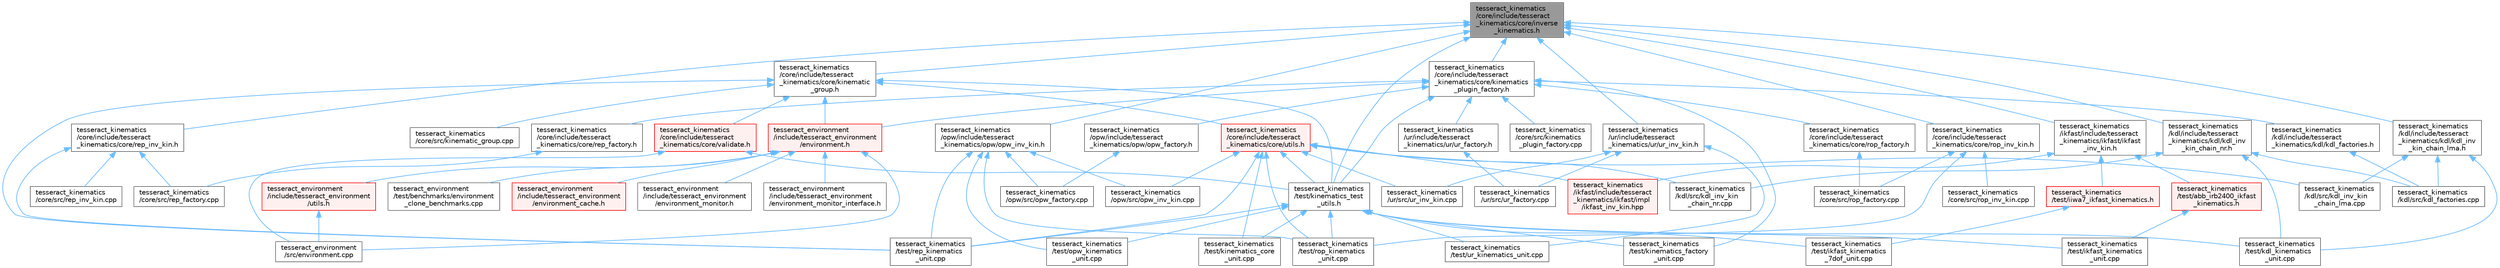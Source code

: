 digraph "tesseract_kinematics/core/include/tesseract_kinematics/core/inverse_kinematics.h"
{
 // LATEX_PDF_SIZE
  bgcolor="transparent";
  edge [fontname=Helvetica,fontsize=10,labelfontname=Helvetica,labelfontsize=10];
  node [fontname=Helvetica,fontsize=10,shape=box,height=0.2,width=0.4];
  Node1 [label="tesseract_kinematics\l/core/include/tesseract\l_kinematics/core/inverse\l_kinematics.h",height=0.2,width=0.4,color="gray40", fillcolor="grey60", style="filled", fontcolor="black",tooltip="Inverse kinematics functions."];
  Node1 -> Node2 [dir="back",color="steelblue1",style="solid"];
  Node2 [label="tesseract_kinematics\l/core/include/tesseract\l_kinematics/core/kinematic\l_group.h",height=0.2,width=0.4,color="grey40", fillcolor="white", style="filled",URL="$d4/d3a/kinematic__group_8h.html",tooltip="A kinematic group with forward and inverse kinematics methods."];
  Node2 -> Node3 [dir="back",color="steelblue1",style="solid"];
  Node3 [label="tesseract_environment\l/include/tesseract_environment\l/environment.h",height=0.2,width=0.4,color="red", fillcolor="#FFF0F0", style="filled",URL="$de/d26/environment_8h.html",tooltip=" "];
  Node3 -> Node4 [dir="back",color="steelblue1",style="solid"];
  Node4 [label="tesseract_environment\l/include/tesseract_environment\l/environment_cache.h",height=0.2,width=0.4,color="red", fillcolor="#FFF0F0", style="filled",URL="$d0/df2/environment__cache_8h.html",tooltip="A environment cache."];
  Node3 -> Node7 [dir="back",color="steelblue1",style="solid"];
  Node7 [label="tesseract_environment\l/include/tesseract_environment\l/environment_monitor.h",height=0.2,width=0.4,color="grey40", fillcolor="white", style="filled",URL="$d4/d7d/environment__monitor_8h.html",tooltip="Tesseract Environment Monitor Interface Class."];
  Node3 -> Node8 [dir="back",color="steelblue1",style="solid"];
  Node8 [label="tesseract_environment\l/include/tesseract_environment\l/environment_monitor_interface.h",height=0.2,width=0.4,color="grey40", fillcolor="white", style="filled",URL="$d1/d4a/environment__monitor__interface_8h.html",tooltip="This is a utility class for applying changes to multiple tesseract environment monitors."];
  Node3 -> Node9 [dir="back",color="steelblue1",style="solid"];
  Node9 [label="tesseract_environment\l/include/tesseract_environment\l/utils.h",height=0.2,width=0.4,color="red", fillcolor="#FFF0F0", style="filled",URL="$d9/d71/tesseract__environment_2include_2tesseract__environment_2utils_8h.html",tooltip="Tesseract Environment Utility Functions."];
  Node9 -> Node10 [dir="back",color="steelblue1",style="solid"];
  Node10 [label="tesseract_environment\l/src/environment.cpp",height=0.2,width=0.4,color="grey40", fillcolor="white", style="filled",URL="$dc/d82/environment_8cpp.html",tooltip="Tesseract environment interface implementation."];
  Node3 -> Node10 [dir="back",color="steelblue1",style="solid"];
  Node3 -> Node14 [dir="back",color="steelblue1",style="solid"];
  Node14 [label="tesseract_environment\l/test/benchmarks/environment\l_clone_benchmarks.cpp",height=0.2,width=0.4,color="grey40", fillcolor="white", style="filled",URL="$de/d87/environment__clone__benchmarks_8cpp.html",tooltip=" "];
  Node2 -> Node22 [dir="back",color="steelblue1",style="solid"];
  Node22 [label="tesseract_kinematics\l/core/include/tesseract\l_kinematics/core/utils.h",height=0.2,width=0.4,color="red", fillcolor="#FFF0F0", style="filled",URL="$df/dd0/tesseract__kinematics_2core_2include_2tesseract__kinematics_2core_2utils_8h.html",tooltip="Kinematics utility functions."];
  Node22 -> Node23 [dir="back",color="steelblue1",style="solid"];
  Node23 [label="tesseract_kinematics\l/ikfast/include/tesseract\l_kinematics/ikfast/impl\l/ikfast_inv_kin.hpp",height=0.2,width=0.4,color="red", fillcolor="#FFF0F0", style="filled",URL="$db/d22/ikfast__inv__kin_8hpp.html",tooltip="Tesseract IKFast Inverse kinematics Wrapper Implementation."];
  Node22 -> Node39 [dir="back",color="steelblue1",style="solid"];
  Node39 [label="tesseract_kinematics\l/kdl/src/kdl_inv_kin\l_chain_lma.cpp",height=0.2,width=0.4,color="grey40", fillcolor="white", style="filled",URL="$de/dcd/kdl__inv__kin__chain__lma_8cpp.html",tooltip=" "];
  Node22 -> Node41 [dir="back",color="steelblue1",style="solid"];
  Node41 [label="tesseract_kinematics\l/kdl/src/kdl_inv_kin\l_chain_nr.cpp",height=0.2,width=0.4,color="grey40", fillcolor="white", style="filled",URL="$dd/d7e/kdl__inv__kin__chain__nr_8cpp.html",tooltip=" "];
  Node22 -> Node43 [dir="back",color="steelblue1",style="solid"];
  Node43 [label="tesseract_kinematics\l/opw/src/opw_inv_kin.cpp",height=0.2,width=0.4,color="grey40", fillcolor="white", style="filled",URL="$d3/d61/opw__inv__kin_8cpp.html",tooltip="Tesseract OPW Inverse kinematics implementation."];
  Node22 -> Node33 [dir="back",color="steelblue1",style="solid"];
  Node33 [label="tesseract_kinematics\l/test/kinematics_core\l_unit.cpp",height=0.2,width=0.4,color="grey40", fillcolor="white", style="filled",URL="$d4/d0f/kinematics__core__unit_8cpp.html",tooltip=" "];
  Node22 -> Node44 [dir="back",color="steelblue1",style="solid"];
  Node44 [label="tesseract_kinematics\l/test/kinematics_test\l_utils.h",height=0.2,width=0.4,color="grey40", fillcolor="white", style="filled",URL="$d7/dcb/kinematics__test__utils_8h.html",tooltip=" "];
  Node44 -> Node30 [dir="back",color="steelblue1",style="solid"];
  Node30 [label="tesseract_kinematics\l/test/ikfast_kinematics\l_7dof_unit.cpp",height=0.2,width=0.4,color="grey40", fillcolor="white", style="filled",URL="$d8/db1/ikfast__kinematics__7dof__unit_8cpp.html",tooltip=" "];
  Node44 -> Node31 [dir="back",color="steelblue1",style="solid"];
  Node31 [label="tesseract_kinematics\l/test/ikfast_kinematics\l_unit.cpp",height=0.2,width=0.4,color="grey40", fillcolor="white", style="filled",URL="$d6/dd6/ikfast__kinematics__unit_8cpp.html",tooltip=" "];
  Node44 -> Node32 [dir="back",color="steelblue1",style="solid"];
  Node32 [label="tesseract_kinematics\l/test/kdl_kinematics\l_unit.cpp",height=0.2,width=0.4,color="grey40", fillcolor="white", style="filled",URL="$da/d94/kdl__kinematics__unit_8cpp.html",tooltip=" "];
  Node44 -> Node33 [dir="back",color="steelblue1",style="solid"];
  Node44 -> Node45 [dir="back",color="steelblue1",style="solid"];
  Node45 [label="tesseract_kinematics\l/test/kinematics_factory\l_unit.cpp",height=0.2,width=0.4,color="grey40", fillcolor="white", style="filled",URL="$d7/d1d/kinematics__factory__unit_8cpp.html",tooltip="Tesseract kinematics factory test."];
  Node44 -> Node34 [dir="back",color="steelblue1",style="solid"];
  Node34 [label="tesseract_kinematics\l/test/opw_kinematics\l_unit.cpp",height=0.2,width=0.4,color="grey40", fillcolor="white", style="filled",URL="$d6/d2e/opw__kinematics__unit_8cpp.html",tooltip="Tesseract opw kinematics test."];
  Node44 -> Node35 [dir="back",color="steelblue1",style="solid"];
  Node35 [label="tesseract_kinematics\l/test/rep_kinematics\l_unit.cpp",height=0.2,width=0.4,color="grey40", fillcolor="white", style="filled",URL="$d9/dee/rep__kinematics__unit_8cpp.html",tooltip=" "];
  Node44 -> Node36 [dir="back",color="steelblue1",style="solid"];
  Node36 [label="tesseract_kinematics\l/test/rop_kinematics\l_unit.cpp",height=0.2,width=0.4,color="grey40", fillcolor="white", style="filled",URL="$d0/dac/rop__kinematics__unit_8cpp.html",tooltip=" "];
  Node44 -> Node37 [dir="back",color="steelblue1",style="solid"];
  Node37 [label="tesseract_kinematics\l/test/ur_kinematics_unit.cpp",height=0.2,width=0.4,color="grey40", fillcolor="white", style="filled",URL="$d3/d31/ur__kinematics__unit_8cpp.html",tooltip=" "];
  Node22 -> Node35 [dir="back",color="steelblue1",style="solid"];
  Node22 -> Node36 [dir="back",color="steelblue1",style="solid"];
  Node22 -> Node46 [dir="back",color="steelblue1",style="solid"];
  Node46 [label="tesseract_kinematics\l/ur/src/ur_inv_kin.cpp",height=0.2,width=0.4,color="grey40", fillcolor="white", style="filled",URL="$df/d27/ur__inv__kin_8cpp.html",tooltip=" "];
  Node2 -> Node47 [dir="back",color="steelblue1",style="solid"];
  Node47 [label="tesseract_kinematics\l/core/include/tesseract\l_kinematics/core/validate.h",height=0.2,width=0.4,color="red", fillcolor="#FFF0F0", style="filled",URL="$dc/dfb/validate_8h.html",tooltip="This contains utility function validate things like forward kinematics match inverse kinematics."];
  Node47 -> Node10 [dir="back",color="steelblue1",style="solid"];
  Node47 -> Node44 [dir="back",color="steelblue1",style="solid"];
  Node2 -> Node49 [dir="back",color="steelblue1",style="solid"];
  Node49 [label="tesseract_kinematics\l/core/src/kinematic_group.cpp",height=0.2,width=0.4,color="grey40", fillcolor="white", style="filled",URL="$de/db2/kinematic__group_8cpp.html",tooltip="A kinematic group with forward and inverse kinematics methods."];
  Node2 -> Node44 [dir="back",color="steelblue1",style="solid"];
  Node2 -> Node35 [dir="back",color="steelblue1",style="solid"];
  Node1 -> Node50 [dir="back",color="steelblue1",style="solid"];
  Node50 [label="tesseract_kinematics\l/core/include/tesseract\l_kinematics/core/kinematics\l_plugin_factory.h",height=0.2,width=0.4,color="grey40", fillcolor="white", style="filled",URL="$d0/d3c/kinematics__plugin__factory_8h.html",tooltip="Kinematics Plugin Factory."];
  Node50 -> Node3 [dir="back",color="steelblue1",style="solid"];
  Node50 -> Node51 [dir="back",color="steelblue1",style="solid"];
  Node51 [label="tesseract_kinematics\l/core/include/tesseract\l_kinematics/core/rep_factory.h",height=0.2,width=0.4,color="grey40", fillcolor="white", style="filled",URL="$d4/d83/rep__factory_8h.html",tooltip="Robot with External Positioner Inverse kinematics Factory."];
  Node51 -> Node52 [dir="back",color="steelblue1",style="solid"];
  Node52 [label="tesseract_kinematics\l/core/src/rep_factory.cpp",height=0.2,width=0.4,color="grey40", fillcolor="white", style="filled",URL="$d5/d5b/rep__factory_8cpp.html",tooltip=" "];
  Node50 -> Node53 [dir="back",color="steelblue1",style="solid"];
  Node53 [label="tesseract_kinematics\l/core/include/tesseract\l_kinematics/core/rop_factory.h",height=0.2,width=0.4,color="grey40", fillcolor="white", style="filled",URL="$d6/d68/rop__factory_8h.html",tooltip="Robot on Positioner Inverse kinematics factory."];
  Node53 -> Node54 [dir="back",color="steelblue1",style="solid"];
  Node54 [label="tesseract_kinematics\l/core/src/rop_factory.cpp",height=0.2,width=0.4,color="grey40", fillcolor="white", style="filled",URL="$dc/dd0/rop__factory_8cpp.html",tooltip="Robot on Positioner Inverse kinematics factory."];
  Node50 -> Node55 [dir="back",color="steelblue1",style="solid"];
  Node55 [label="tesseract_kinematics\l/core/src/kinematics\l_plugin_factory.cpp",height=0.2,width=0.4,color="grey40", fillcolor="white", style="filled",URL="$d6/d3d/kinematics__plugin__factory_8cpp.html",tooltip=" "];
  Node50 -> Node56 [dir="back",color="steelblue1",style="solid"];
  Node56 [label="tesseract_kinematics\l/kdl/include/tesseract\l_kinematics/kdl/kdl_factories.h",height=0.2,width=0.4,color="grey40", fillcolor="white", style="filled",URL="$da/d3e/kdl__factories_8h.html",tooltip="Tesseract KDL Factories."];
  Node56 -> Node28 [dir="back",color="steelblue1",style="solid"];
  Node28 [label="tesseract_kinematics\l/kdl/src/kdl_factories.cpp",height=0.2,width=0.4,color="grey40", fillcolor="white", style="filled",URL="$d7/d99/kdl__factories_8cpp.html",tooltip=" "];
  Node50 -> Node57 [dir="back",color="steelblue1",style="solid"];
  Node57 [label="tesseract_kinematics\l/opw/include/tesseract\l_kinematics/opw/opw_factory.h",height=0.2,width=0.4,color="grey40", fillcolor="white", style="filled",URL="$de/dff/opw__factory_8h.html",tooltip="Tesseract OPW Inverse kinematics Factory."];
  Node57 -> Node58 [dir="back",color="steelblue1",style="solid"];
  Node58 [label="tesseract_kinematics\l/opw/src/opw_factory.cpp",height=0.2,width=0.4,color="grey40", fillcolor="white", style="filled",URL="$d1/de8/opw__factory_8cpp.html",tooltip=" "];
  Node50 -> Node45 [dir="back",color="steelblue1",style="solid"];
  Node50 -> Node44 [dir="back",color="steelblue1",style="solid"];
  Node50 -> Node59 [dir="back",color="steelblue1",style="solid"];
  Node59 [label="tesseract_kinematics\l/ur/include/tesseract\l_kinematics/ur/ur_factory.h",height=0.2,width=0.4,color="grey40", fillcolor="white", style="filled",URL="$d7/dbe/ur__factory_8h.html",tooltip="Tesseract UR Inverse kinematics Factory."];
  Node59 -> Node60 [dir="back",color="steelblue1",style="solid"];
  Node60 [label="tesseract_kinematics\l/ur/src/ur_factory.cpp",height=0.2,width=0.4,color="grey40", fillcolor="white", style="filled",URL="$d7/d79/ur__factory_8cpp.html",tooltip="Tesseract UR Inverse kinematics Factory."];
  Node1 -> Node61 [dir="back",color="steelblue1",style="solid"];
  Node61 [label="tesseract_kinematics\l/core/include/tesseract\l_kinematics/core/rep_inv_kin.h",height=0.2,width=0.4,color="grey40", fillcolor="white", style="filled",URL="$dd/db8/rep__inv__kin_8h.html",tooltip=" "];
  Node61 -> Node52 [dir="back",color="steelblue1",style="solid"];
  Node61 -> Node62 [dir="back",color="steelblue1",style="solid"];
  Node62 [label="tesseract_kinematics\l/core/src/rep_inv_kin.cpp",height=0.2,width=0.4,color="grey40", fillcolor="white", style="filled",URL="$d8/da2/rep__inv__kin_8cpp.html",tooltip=" "];
  Node61 -> Node35 [dir="back",color="steelblue1",style="solid"];
  Node1 -> Node63 [dir="back",color="steelblue1",style="solid"];
  Node63 [label="tesseract_kinematics\l/core/include/tesseract\l_kinematics/core/rop_inv_kin.h",height=0.2,width=0.4,color="grey40", fillcolor="white", style="filled",URL="$d0/dbb/rop__inv__kin_8h.html",tooltip=" "];
  Node63 -> Node54 [dir="back",color="steelblue1",style="solid"];
  Node63 -> Node64 [dir="back",color="steelblue1",style="solid"];
  Node64 [label="tesseract_kinematics\l/core/src/rop_inv_kin.cpp",height=0.2,width=0.4,color="grey40", fillcolor="white", style="filled",URL="$d2/dc8/rop__inv__kin_8cpp.html",tooltip=" "];
  Node63 -> Node36 [dir="back",color="steelblue1",style="solid"];
  Node1 -> Node65 [dir="back",color="steelblue1",style="solid"];
  Node65 [label="tesseract_kinematics\l/ikfast/include/tesseract\l_kinematics/ikfast/ikfast\l_inv_kin.h",height=0.2,width=0.4,color="grey40", fillcolor="white", style="filled",URL="$db/d7f/ikfast__inv__kin_8h.html",tooltip="Tesseract IKFast Inverse kinematics Wrapper."];
  Node65 -> Node23 [dir="back",color="steelblue1",style="solid"];
  Node65 -> Node66 [dir="back",color="steelblue1",style="solid"];
  Node66 [label="tesseract_kinematics\l/test/abb_irb2400_ikfast\l_kinematics.h",height=0.2,width=0.4,color="red", fillcolor="#FFF0F0", style="filled",URL="$d2/d96/abb__irb2400__ikfast__kinematics_8h.html",tooltip=" "];
  Node66 -> Node31 [dir="back",color="steelblue1",style="solid"];
  Node65 -> Node67 [dir="back",color="steelblue1",style="solid"];
  Node67 [label="tesseract_kinematics\l/test/iiwa7_ikfast_kinematics.h",height=0.2,width=0.4,color="red", fillcolor="#FFF0F0", style="filled",URL="$d2/d6d/iiwa7__ikfast__kinematics_8h.html",tooltip=" "];
  Node67 -> Node30 [dir="back",color="steelblue1",style="solid"];
  Node1 -> Node38 [dir="back",color="steelblue1",style="solid"];
  Node38 [label="tesseract_kinematics\l/kdl/include/tesseract\l_kinematics/kdl/kdl_inv\l_kin_chain_lma.h",height=0.2,width=0.4,color="grey40", fillcolor="white", style="filled",URL="$d4/d12/kdl__inv__kin__chain__lma_8h.html",tooltip="Tesseract KDL Inverse kinematics chain Levenberg-Marquardt implementation."];
  Node38 -> Node28 [dir="back",color="steelblue1",style="solid"];
  Node38 -> Node39 [dir="back",color="steelblue1",style="solid"];
  Node38 -> Node32 [dir="back",color="steelblue1",style="solid"];
  Node1 -> Node40 [dir="back",color="steelblue1",style="solid"];
  Node40 [label="tesseract_kinematics\l/kdl/include/tesseract\l_kinematics/kdl/kdl_inv\l_kin_chain_nr.h",height=0.2,width=0.4,color="grey40", fillcolor="white", style="filled",URL="$df/d02/kdl__inv__kin__chain__nr_8h.html",tooltip=" "];
  Node40 -> Node28 [dir="back",color="steelblue1",style="solid"];
  Node40 -> Node41 [dir="back",color="steelblue1",style="solid"];
  Node40 -> Node32 [dir="back",color="steelblue1",style="solid"];
  Node1 -> Node68 [dir="back",color="steelblue1",style="solid"];
  Node68 [label="tesseract_kinematics\l/opw/include/tesseract\l_kinematics/opw/opw_inv_kin.h",height=0.2,width=0.4,color="grey40", fillcolor="white", style="filled",URL="$d6/db9/opw__inv__kin_8h.html",tooltip="Tesseract OPW Inverse kinematics Wrapper."];
  Node68 -> Node58 [dir="back",color="steelblue1",style="solid"];
  Node68 -> Node43 [dir="back",color="steelblue1",style="solid"];
  Node68 -> Node34 [dir="back",color="steelblue1",style="solid"];
  Node68 -> Node35 [dir="back",color="steelblue1",style="solid"];
  Node68 -> Node36 [dir="back",color="steelblue1",style="solid"];
  Node1 -> Node44 [dir="back",color="steelblue1",style="solid"];
  Node1 -> Node69 [dir="back",color="steelblue1",style="solid"];
  Node69 [label="tesseract_kinematics\l/ur/include/tesseract\l_kinematics/ur/ur_inv_kin.h",height=0.2,width=0.4,color="grey40", fillcolor="white", style="filled",URL="$d3/d8f/ur__inv__kin_8h.html",tooltip=" "];
  Node69 -> Node37 [dir="back",color="steelblue1",style="solid"];
  Node69 -> Node60 [dir="back",color="steelblue1",style="solid"];
  Node69 -> Node46 [dir="back",color="steelblue1",style="solid"];
}
